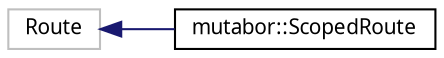 digraph "Grafische Darstellung der Klassenhierarchie"
{
  edge [fontname="Sans",fontsize="10",labelfontname="Sans",labelfontsize="10"];
  node [fontname="Sans",fontsize="10",shape=record];
  rankdir="LR";
  Node182 [label="Route",height=0.2,width=0.4,color="grey75", fillcolor="white", style="filled"];
  Node182 -> Node0 [dir="back",color="midnightblue",fontsize="10",style="solid",fontname="Sans"];
  Node0 [label="mutabor::ScopedRoute",height=0.2,width=0.4,color="black", fillcolor="white", style="filled",URL="$d2/d1f/classmutabor_1_1ScopedRoute.html"];
}
